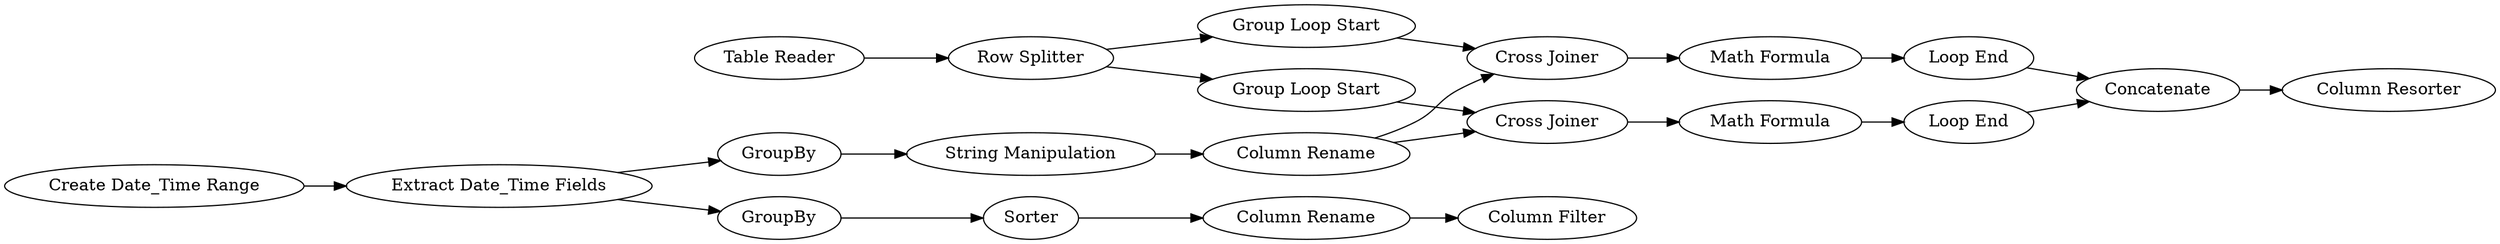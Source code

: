 digraph {
	"4582732490535250596_26" [label="Column Resorter"]
	"7669398177036786783_24" [label="Column Rename"]
	"4582732490535250596_20" [label="Loop End"]
	"4582732490535250596_2" [label="Create Date_Time Range"]
	"4582732490535250596_11" [label="Row Splitter"]
	"4582732490535250596_21" [label="Loop End"]
	"7669398177036786783_8" [label="Extract Date_Time Fields"]
	"4582732490535250596_13" [label="Cross Joiner"]
	"7669398177036786783_14" [label="Column Filter"]
	"4582732490535250596_19" [label="Group Loop Start"]
	"4582732490535250596_25" [label=Concatenate]
	"4582732490535250596_18" [label="Math Formula"]
	"7669398177036786783_9" [label=GroupBy]
	"4582732490535250596_15" [label="Math Formula"]
	"7669398177036786783_23" [label="Column Rename"]
	"4582732490535250596_12" [label="Group Loop Start"]
	"7669398177036786783_16" [label=GroupBy]
	"7669398177036786783_22" [label="String Manipulation"]
	"7669398177036786783_10" [label=Sorter]
	"4582732490535250596_17" [label="Cross Joiner"]
	"4582732490535250596_1" [label="Table Reader"]
	"7669398177036786783_8" -> "7669398177036786783_9"
	"4582732490535250596_1" -> "4582732490535250596_11"
	"7669398177036786783_24" -> "4582732490535250596_17"
	"7669398177036786783_8" -> "7669398177036786783_16"
	"4582732490535250596_11" -> "4582732490535250596_19"
	"4582732490535250596_13" -> "4582732490535250596_15"
	"4582732490535250596_18" -> "4582732490535250596_21"
	"4582732490535250596_11" -> "4582732490535250596_12"
	"7669398177036786783_16" -> "7669398177036786783_22"
	"4582732490535250596_12" -> "4582732490535250596_13"
	"7669398177036786783_24" -> "4582732490535250596_13"
	"7669398177036786783_10" -> "7669398177036786783_23"
	"7669398177036786783_22" -> "7669398177036786783_24"
	"4582732490535250596_17" -> "4582732490535250596_18"
	"4582732490535250596_25" -> "4582732490535250596_26"
	"4582732490535250596_20" -> "4582732490535250596_25"
	"4582732490535250596_19" -> "4582732490535250596_17"
	"7669398177036786783_23" -> "7669398177036786783_14"
	"7669398177036786783_9" -> "7669398177036786783_10"
	"4582732490535250596_15" -> "4582732490535250596_20"
	"4582732490535250596_2" -> "7669398177036786783_8"
	"4582732490535250596_21" -> "4582732490535250596_25"
	rankdir=LR
}
